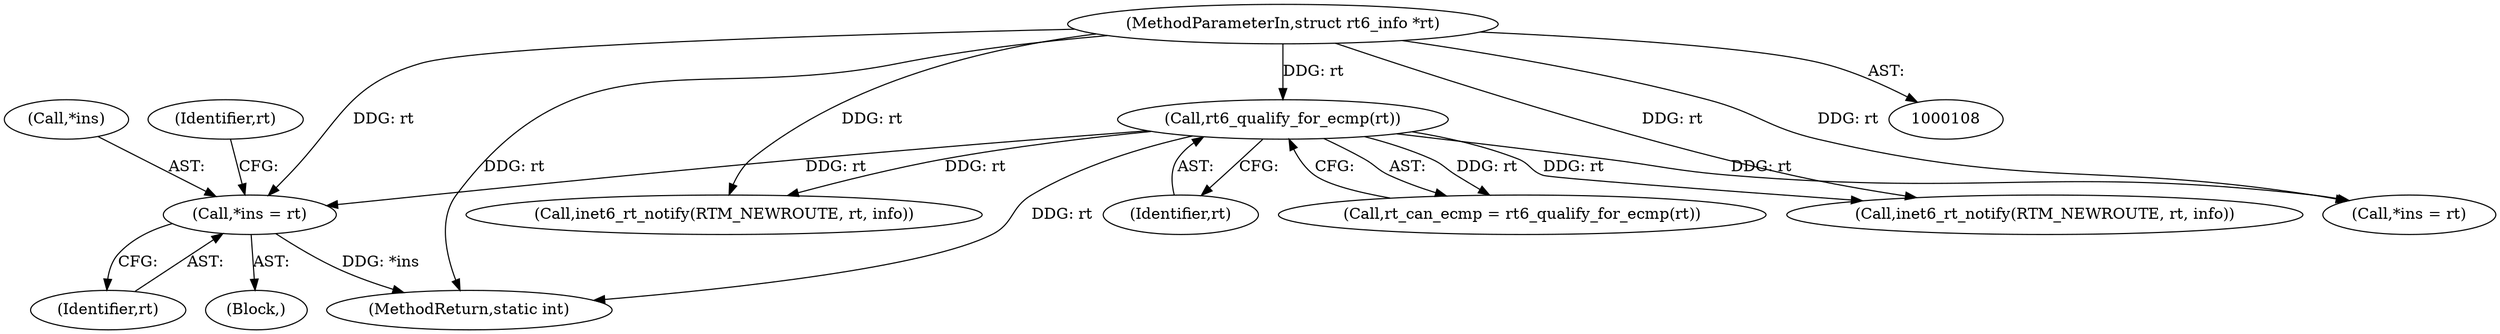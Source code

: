 digraph "0_linux_307f2fb95e9b96b3577916e73d92e104f8f26494@pointer" {
"1000401" [label="(Call,*ins = rt)"];
"1000154" [label="(Call,rt6_qualify_for_ecmp(rt))"];
"1000110" [label="(MethodParameterIn,struct rt6_info *rt)"];
"1000522" [label="(MethodReturn,static int)"];
"1000404" [label="(Identifier,rt)"];
"1000402" [label="(Call,*ins)"];
"1000110" [label="(MethodParameterIn,struct rt6_info *rt)"];
"1000152" [label="(Call,rt_can_ecmp = rt6_qualify_for_ecmp(rt))"];
"1000466" [label="(Call,*ins = rt)"];
"1000491" [label="(Call,inet6_rt_notify(RTM_NEWROUTE, rt, info))"];
"1000155" [label="(Identifier,rt)"];
"1000154" [label="(Call,rt6_qualify_for_ecmp(rt))"];
"1000401" [label="(Call,*ins = rt)"];
"1000407" [label="(Identifier,rt)"];
"1000387" [label="(Block,)"];
"1000415" [label="(Call,inet6_rt_notify(RTM_NEWROUTE, rt, info))"];
"1000401" -> "1000387"  [label="AST: "];
"1000401" -> "1000404"  [label="CFG: "];
"1000402" -> "1000401"  [label="AST: "];
"1000404" -> "1000401"  [label="AST: "];
"1000407" -> "1000401"  [label="CFG: "];
"1000401" -> "1000522"  [label="DDG: *ins"];
"1000154" -> "1000401"  [label="DDG: rt"];
"1000110" -> "1000401"  [label="DDG: rt"];
"1000154" -> "1000152"  [label="AST: "];
"1000154" -> "1000155"  [label="CFG: "];
"1000155" -> "1000154"  [label="AST: "];
"1000152" -> "1000154"  [label="CFG: "];
"1000154" -> "1000522"  [label="DDG: rt"];
"1000154" -> "1000152"  [label="DDG: rt"];
"1000110" -> "1000154"  [label="DDG: rt"];
"1000154" -> "1000415"  [label="DDG: rt"];
"1000154" -> "1000466"  [label="DDG: rt"];
"1000154" -> "1000491"  [label="DDG: rt"];
"1000110" -> "1000108"  [label="AST: "];
"1000110" -> "1000522"  [label="DDG: rt"];
"1000110" -> "1000415"  [label="DDG: rt"];
"1000110" -> "1000466"  [label="DDG: rt"];
"1000110" -> "1000491"  [label="DDG: rt"];
}
